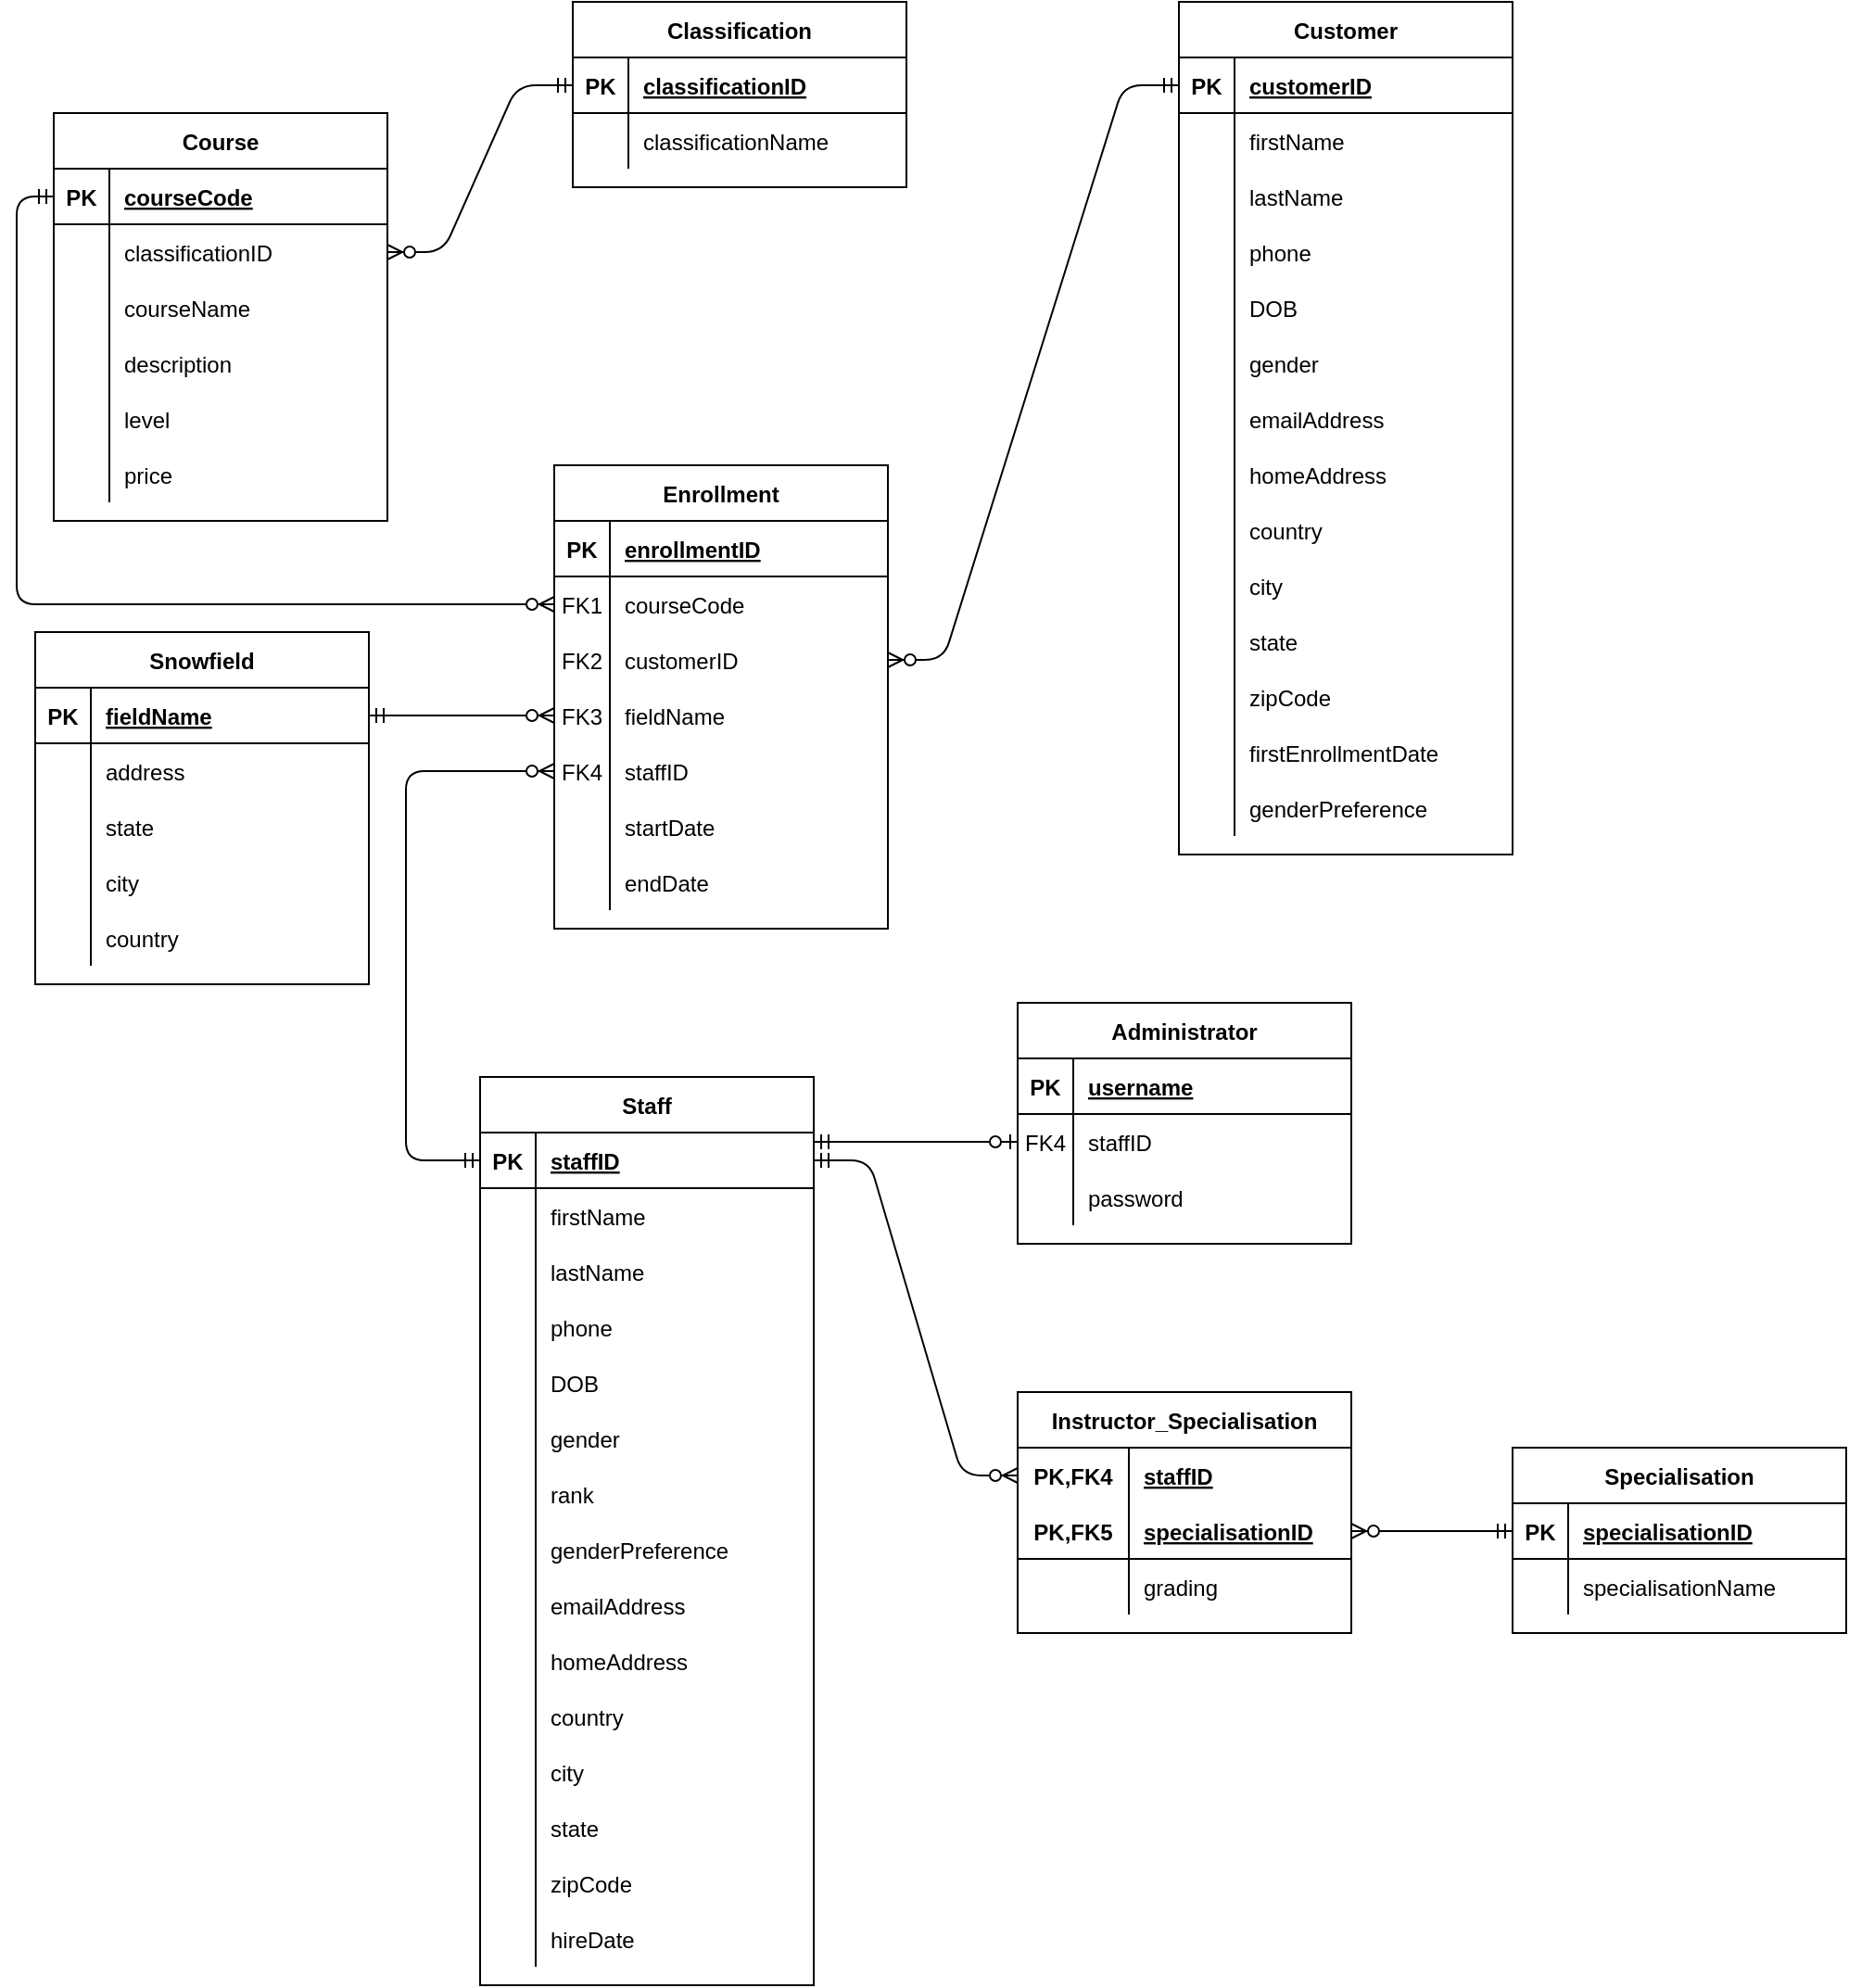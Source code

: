 <mxfile version="13.8.0" type="github">
  <diagram name="Page-1" id="e56a1550-8fbb-45ad-956c-1786394a9013">
    <mxGraphModel dx="1307" dy="495" grid="1" gridSize="10" guides="1" tooltips="1" connect="1" arrows="1" fold="1" page="1" pageScale="1" pageWidth="1654" pageHeight="1169" background="#ffffff" math="0" shadow="0">
      <root>
        <mxCell id="0" />
        <mxCell id="1" parent="0" />
        <mxCell id="ki4iIs-BJcIgKBQHwX4F-1" value="Customer" style="shape=table;startSize=30;container=1;collapsible=1;childLayout=tableLayout;fixedRows=1;rowLines=0;fontStyle=1;align=center;resizeLast=1;" vertex="1" parent="1">
          <mxGeometry x="647" y="30" width="180" height="460" as="geometry" />
        </mxCell>
        <mxCell id="ki4iIs-BJcIgKBQHwX4F-2" value="" style="shape=partialRectangle;collapsible=0;dropTarget=0;pointerEvents=0;fillColor=none;top=0;left=0;bottom=1;right=0;points=[[0,0.5],[1,0.5]];portConstraint=eastwest;" vertex="1" parent="ki4iIs-BJcIgKBQHwX4F-1">
          <mxGeometry y="30" width="180" height="30" as="geometry" />
        </mxCell>
        <mxCell id="ki4iIs-BJcIgKBQHwX4F-3" value="PK" style="shape=partialRectangle;connectable=0;fillColor=none;top=0;left=0;bottom=0;right=0;fontStyle=1;overflow=hidden;" vertex="1" parent="ki4iIs-BJcIgKBQHwX4F-2">
          <mxGeometry width="30" height="30" as="geometry" />
        </mxCell>
        <mxCell id="ki4iIs-BJcIgKBQHwX4F-4" value="customerID" style="shape=partialRectangle;connectable=0;fillColor=none;top=0;left=0;bottom=0;right=0;align=left;spacingLeft=6;fontStyle=5;overflow=hidden;" vertex="1" parent="ki4iIs-BJcIgKBQHwX4F-2">
          <mxGeometry x="30" width="150" height="30" as="geometry" />
        </mxCell>
        <mxCell id="ki4iIs-BJcIgKBQHwX4F-5" value="" style="shape=partialRectangle;collapsible=0;dropTarget=0;pointerEvents=0;fillColor=none;top=0;left=0;bottom=0;right=0;points=[[0,0.5],[1,0.5]];portConstraint=eastwest;" vertex="1" parent="ki4iIs-BJcIgKBQHwX4F-1">
          <mxGeometry y="60" width="180" height="30" as="geometry" />
        </mxCell>
        <mxCell id="ki4iIs-BJcIgKBQHwX4F-6" value="" style="shape=partialRectangle;connectable=0;fillColor=none;top=0;left=0;bottom=0;right=0;editable=1;overflow=hidden;" vertex="1" parent="ki4iIs-BJcIgKBQHwX4F-5">
          <mxGeometry width="30" height="30" as="geometry" />
        </mxCell>
        <mxCell id="ki4iIs-BJcIgKBQHwX4F-7" value="firstName" style="shape=partialRectangle;connectable=0;fillColor=none;top=0;left=0;bottom=0;right=0;align=left;spacingLeft=6;overflow=hidden;" vertex="1" parent="ki4iIs-BJcIgKBQHwX4F-5">
          <mxGeometry x="30" width="150" height="30" as="geometry" />
        </mxCell>
        <mxCell id="ki4iIs-BJcIgKBQHwX4F-8" value="" style="shape=partialRectangle;collapsible=0;dropTarget=0;pointerEvents=0;fillColor=none;top=0;left=0;bottom=0;right=0;points=[[0,0.5],[1,0.5]];portConstraint=eastwest;" vertex="1" parent="ki4iIs-BJcIgKBQHwX4F-1">
          <mxGeometry y="90" width="180" height="30" as="geometry" />
        </mxCell>
        <mxCell id="ki4iIs-BJcIgKBQHwX4F-9" value="" style="shape=partialRectangle;connectable=0;fillColor=none;top=0;left=0;bottom=0;right=0;editable=1;overflow=hidden;" vertex="1" parent="ki4iIs-BJcIgKBQHwX4F-8">
          <mxGeometry width="30" height="30" as="geometry" />
        </mxCell>
        <mxCell id="ki4iIs-BJcIgKBQHwX4F-10" value="lastName" style="shape=partialRectangle;connectable=0;fillColor=none;top=0;left=0;bottom=0;right=0;align=left;spacingLeft=6;overflow=hidden;" vertex="1" parent="ki4iIs-BJcIgKBQHwX4F-8">
          <mxGeometry x="30" width="150" height="30" as="geometry" />
        </mxCell>
        <mxCell id="ki4iIs-BJcIgKBQHwX4F-11" value="" style="shape=partialRectangle;collapsible=0;dropTarget=0;pointerEvents=0;fillColor=none;top=0;left=0;bottom=0;right=0;points=[[0,0.5],[1,0.5]];portConstraint=eastwest;" vertex="1" parent="ki4iIs-BJcIgKBQHwX4F-1">
          <mxGeometry y="120" width="180" height="30" as="geometry" />
        </mxCell>
        <mxCell id="ki4iIs-BJcIgKBQHwX4F-12" value="" style="shape=partialRectangle;connectable=0;fillColor=none;top=0;left=0;bottom=0;right=0;editable=1;overflow=hidden;" vertex="1" parent="ki4iIs-BJcIgKBQHwX4F-11">
          <mxGeometry width="30" height="30" as="geometry" />
        </mxCell>
        <mxCell id="ki4iIs-BJcIgKBQHwX4F-13" value="phone" style="shape=partialRectangle;connectable=0;fillColor=none;top=0;left=0;bottom=0;right=0;align=left;spacingLeft=6;overflow=hidden;" vertex="1" parent="ki4iIs-BJcIgKBQHwX4F-11">
          <mxGeometry x="30" width="150" height="30" as="geometry" />
        </mxCell>
        <mxCell id="ki4iIs-BJcIgKBQHwX4F-32" style="shape=partialRectangle;collapsible=0;dropTarget=0;pointerEvents=0;fillColor=none;top=0;left=0;bottom=0;right=0;points=[[0,0.5],[1,0.5]];portConstraint=eastwest;" vertex="1" parent="ki4iIs-BJcIgKBQHwX4F-1">
          <mxGeometry y="150" width="180" height="30" as="geometry" />
        </mxCell>
        <mxCell id="ki4iIs-BJcIgKBQHwX4F-33" style="shape=partialRectangle;connectable=0;fillColor=none;top=0;left=0;bottom=0;right=0;editable=1;overflow=hidden;" vertex="1" parent="ki4iIs-BJcIgKBQHwX4F-32">
          <mxGeometry width="30" height="30" as="geometry" />
        </mxCell>
        <mxCell id="ki4iIs-BJcIgKBQHwX4F-34" value="DOB" style="shape=partialRectangle;connectable=0;fillColor=none;top=0;left=0;bottom=0;right=0;align=left;spacingLeft=6;overflow=hidden;" vertex="1" parent="ki4iIs-BJcIgKBQHwX4F-32">
          <mxGeometry x="30" width="150" height="30" as="geometry" />
        </mxCell>
        <mxCell id="ki4iIs-BJcIgKBQHwX4F-29" style="shape=partialRectangle;collapsible=0;dropTarget=0;pointerEvents=0;fillColor=none;top=0;left=0;bottom=0;right=0;points=[[0,0.5],[1,0.5]];portConstraint=eastwest;" vertex="1" parent="ki4iIs-BJcIgKBQHwX4F-1">
          <mxGeometry y="180" width="180" height="30" as="geometry" />
        </mxCell>
        <mxCell id="ki4iIs-BJcIgKBQHwX4F-30" style="shape=partialRectangle;connectable=0;fillColor=none;top=0;left=0;bottom=0;right=0;editable=1;overflow=hidden;" vertex="1" parent="ki4iIs-BJcIgKBQHwX4F-29">
          <mxGeometry width="30" height="30" as="geometry" />
        </mxCell>
        <mxCell id="ki4iIs-BJcIgKBQHwX4F-31" value="gender" style="shape=partialRectangle;connectable=0;fillColor=none;top=0;left=0;bottom=0;right=0;align=left;spacingLeft=6;overflow=hidden;" vertex="1" parent="ki4iIs-BJcIgKBQHwX4F-29">
          <mxGeometry x="30" width="150" height="30" as="geometry" />
        </mxCell>
        <mxCell id="ki4iIs-BJcIgKBQHwX4F-26" style="shape=partialRectangle;collapsible=0;dropTarget=0;pointerEvents=0;fillColor=none;top=0;left=0;bottom=0;right=0;points=[[0,0.5],[1,0.5]];portConstraint=eastwest;" vertex="1" parent="ki4iIs-BJcIgKBQHwX4F-1">
          <mxGeometry y="210" width="180" height="30" as="geometry" />
        </mxCell>
        <mxCell id="ki4iIs-BJcIgKBQHwX4F-27" style="shape=partialRectangle;connectable=0;fillColor=none;top=0;left=0;bottom=0;right=0;editable=1;overflow=hidden;" vertex="1" parent="ki4iIs-BJcIgKBQHwX4F-26">
          <mxGeometry width="30" height="30" as="geometry" />
        </mxCell>
        <mxCell id="ki4iIs-BJcIgKBQHwX4F-28" value="emailAddress" style="shape=partialRectangle;connectable=0;fillColor=none;top=0;left=0;bottom=0;right=0;align=left;spacingLeft=6;overflow=hidden;" vertex="1" parent="ki4iIs-BJcIgKBQHwX4F-26">
          <mxGeometry x="30" width="150" height="30" as="geometry" />
        </mxCell>
        <mxCell id="ki4iIs-BJcIgKBQHwX4F-23" style="shape=partialRectangle;collapsible=0;dropTarget=0;pointerEvents=0;fillColor=none;top=0;left=0;bottom=0;right=0;points=[[0,0.5],[1,0.5]];portConstraint=eastwest;" vertex="1" parent="ki4iIs-BJcIgKBQHwX4F-1">
          <mxGeometry y="240" width="180" height="30" as="geometry" />
        </mxCell>
        <mxCell id="ki4iIs-BJcIgKBQHwX4F-24" style="shape=partialRectangle;connectable=0;fillColor=none;top=0;left=0;bottom=0;right=0;editable=1;overflow=hidden;" vertex="1" parent="ki4iIs-BJcIgKBQHwX4F-23">
          <mxGeometry width="30" height="30" as="geometry" />
        </mxCell>
        <mxCell id="ki4iIs-BJcIgKBQHwX4F-25" value="homeAddress" style="shape=partialRectangle;connectable=0;fillColor=none;top=0;left=0;bottom=0;right=0;align=left;spacingLeft=6;overflow=hidden;" vertex="1" parent="ki4iIs-BJcIgKBQHwX4F-23">
          <mxGeometry x="30" width="150" height="30" as="geometry" />
        </mxCell>
        <mxCell id="ki4iIs-BJcIgKBQHwX4F-20" style="shape=partialRectangle;collapsible=0;dropTarget=0;pointerEvents=0;fillColor=none;top=0;left=0;bottom=0;right=0;points=[[0,0.5],[1,0.5]];portConstraint=eastwest;" vertex="1" parent="ki4iIs-BJcIgKBQHwX4F-1">
          <mxGeometry y="270" width="180" height="30" as="geometry" />
        </mxCell>
        <mxCell id="ki4iIs-BJcIgKBQHwX4F-21" style="shape=partialRectangle;connectable=0;fillColor=none;top=0;left=0;bottom=0;right=0;editable=1;overflow=hidden;" vertex="1" parent="ki4iIs-BJcIgKBQHwX4F-20">
          <mxGeometry width="30" height="30" as="geometry" />
        </mxCell>
        <mxCell id="ki4iIs-BJcIgKBQHwX4F-22" value="country" style="shape=partialRectangle;connectable=0;fillColor=none;top=0;left=0;bottom=0;right=0;align=left;spacingLeft=6;overflow=hidden;" vertex="1" parent="ki4iIs-BJcIgKBQHwX4F-20">
          <mxGeometry x="30" width="150" height="30" as="geometry" />
        </mxCell>
        <mxCell id="ki4iIs-BJcIgKBQHwX4F-17" style="shape=partialRectangle;collapsible=0;dropTarget=0;pointerEvents=0;fillColor=none;top=0;left=0;bottom=0;right=0;points=[[0,0.5],[1,0.5]];portConstraint=eastwest;" vertex="1" parent="ki4iIs-BJcIgKBQHwX4F-1">
          <mxGeometry y="300" width="180" height="30" as="geometry" />
        </mxCell>
        <mxCell id="ki4iIs-BJcIgKBQHwX4F-18" style="shape=partialRectangle;connectable=0;fillColor=none;top=0;left=0;bottom=0;right=0;editable=1;overflow=hidden;" vertex="1" parent="ki4iIs-BJcIgKBQHwX4F-17">
          <mxGeometry width="30" height="30" as="geometry" />
        </mxCell>
        <mxCell id="ki4iIs-BJcIgKBQHwX4F-19" value="city" style="shape=partialRectangle;connectable=0;fillColor=none;top=0;left=0;bottom=0;right=0;align=left;spacingLeft=6;overflow=hidden;" vertex="1" parent="ki4iIs-BJcIgKBQHwX4F-17">
          <mxGeometry x="30" width="150" height="30" as="geometry" />
        </mxCell>
        <mxCell id="ki4iIs-BJcIgKBQHwX4F-14" style="shape=partialRectangle;collapsible=0;dropTarget=0;pointerEvents=0;fillColor=none;top=0;left=0;bottom=0;right=0;points=[[0,0.5],[1,0.5]];portConstraint=eastwest;" vertex="1" parent="ki4iIs-BJcIgKBQHwX4F-1">
          <mxGeometry y="330" width="180" height="30" as="geometry" />
        </mxCell>
        <mxCell id="ki4iIs-BJcIgKBQHwX4F-15" style="shape=partialRectangle;connectable=0;fillColor=none;top=0;left=0;bottom=0;right=0;editable=1;overflow=hidden;" vertex="1" parent="ki4iIs-BJcIgKBQHwX4F-14">
          <mxGeometry width="30" height="30" as="geometry" />
        </mxCell>
        <mxCell id="ki4iIs-BJcIgKBQHwX4F-16" value="state" style="shape=partialRectangle;connectable=0;fillColor=none;top=0;left=0;bottom=0;right=0;align=left;spacingLeft=6;overflow=hidden;" vertex="1" parent="ki4iIs-BJcIgKBQHwX4F-14">
          <mxGeometry x="30" width="150" height="30" as="geometry" />
        </mxCell>
        <mxCell id="ki4iIs-BJcIgKBQHwX4F-44" style="shape=partialRectangle;collapsible=0;dropTarget=0;pointerEvents=0;fillColor=none;top=0;left=0;bottom=0;right=0;points=[[0,0.5],[1,0.5]];portConstraint=eastwest;" vertex="1" parent="ki4iIs-BJcIgKBQHwX4F-1">
          <mxGeometry y="360" width="180" height="30" as="geometry" />
        </mxCell>
        <mxCell id="ki4iIs-BJcIgKBQHwX4F-45" style="shape=partialRectangle;connectable=0;fillColor=none;top=0;left=0;bottom=0;right=0;editable=1;overflow=hidden;" vertex="1" parent="ki4iIs-BJcIgKBQHwX4F-44">
          <mxGeometry width="30" height="30" as="geometry" />
        </mxCell>
        <mxCell id="ki4iIs-BJcIgKBQHwX4F-46" value="zipCode" style="shape=partialRectangle;connectable=0;fillColor=none;top=0;left=0;bottom=0;right=0;align=left;spacingLeft=6;overflow=hidden;" vertex="1" parent="ki4iIs-BJcIgKBQHwX4F-44">
          <mxGeometry x="30" width="150" height="30" as="geometry" />
        </mxCell>
        <mxCell id="ki4iIs-BJcIgKBQHwX4F-41" style="shape=partialRectangle;collapsible=0;dropTarget=0;pointerEvents=0;fillColor=none;top=0;left=0;bottom=0;right=0;points=[[0,0.5],[1,0.5]];portConstraint=eastwest;" vertex="1" parent="ki4iIs-BJcIgKBQHwX4F-1">
          <mxGeometry y="390" width="180" height="30" as="geometry" />
        </mxCell>
        <mxCell id="ki4iIs-BJcIgKBQHwX4F-42" style="shape=partialRectangle;connectable=0;fillColor=none;top=0;left=0;bottom=0;right=0;editable=1;overflow=hidden;" vertex="1" parent="ki4iIs-BJcIgKBQHwX4F-41">
          <mxGeometry width="30" height="30" as="geometry" />
        </mxCell>
        <mxCell id="ki4iIs-BJcIgKBQHwX4F-43" value="firstEnrollmentDate" style="shape=partialRectangle;connectable=0;fillColor=none;top=0;left=0;bottom=0;right=0;align=left;spacingLeft=6;overflow=hidden;" vertex="1" parent="ki4iIs-BJcIgKBQHwX4F-41">
          <mxGeometry x="30" width="150" height="30" as="geometry" />
        </mxCell>
        <mxCell id="ki4iIs-BJcIgKBQHwX4F-38" style="shape=partialRectangle;collapsible=0;dropTarget=0;pointerEvents=0;fillColor=none;top=0;left=0;bottom=0;right=0;points=[[0,0.5],[1,0.5]];portConstraint=eastwest;" vertex="1" parent="ki4iIs-BJcIgKBQHwX4F-1">
          <mxGeometry y="420" width="180" height="30" as="geometry" />
        </mxCell>
        <mxCell id="ki4iIs-BJcIgKBQHwX4F-39" style="shape=partialRectangle;connectable=0;fillColor=none;top=0;left=0;bottom=0;right=0;editable=1;overflow=hidden;" vertex="1" parent="ki4iIs-BJcIgKBQHwX4F-38">
          <mxGeometry width="30" height="30" as="geometry" />
        </mxCell>
        <mxCell id="ki4iIs-BJcIgKBQHwX4F-40" value="genderPreference" style="shape=partialRectangle;connectable=0;fillColor=none;top=0;left=0;bottom=0;right=0;align=left;spacingLeft=6;overflow=hidden;" vertex="1" parent="ki4iIs-BJcIgKBQHwX4F-38">
          <mxGeometry x="30" width="150" height="30" as="geometry" />
        </mxCell>
        <mxCell id="ki4iIs-BJcIgKBQHwX4F-129" value="Course" style="shape=table;startSize=30;container=1;collapsible=1;childLayout=tableLayout;fixedRows=1;rowLines=0;fontStyle=1;align=center;resizeLast=1;" vertex="1" parent="1">
          <mxGeometry x="40" y="90" width="180" height="220" as="geometry" />
        </mxCell>
        <mxCell id="ki4iIs-BJcIgKBQHwX4F-130" value="" style="shape=partialRectangle;collapsible=0;dropTarget=0;pointerEvents=0;fillColor=none;top=0;left=0;bottom=1;right=0;points=[[0,0.5],[1,0.5]];portConstraint=eastwest;" vertex="1" parent="ki4iIs-BJcIgKBQHwX4F-129">
          <mxGeometry y="30" width="180" height="30" as="geometry" />
        </mxCell>
        <mxCell id="ki4iIs-BJcIgKBQHwX4F-131" value="PK" style="shape=partialRectangle;connectable=0;fillColor=none;top=0;left=0;bottom=0;right=0;fontStyle=1;overflow=hidden;" vertex="1" parent="ki4iIs-BJcIgKBQHwX4F-130">
          <mxGeometry width="30" height="30" as="geometry" />
        </mxCell>
        <mxCell id="ki4iIs-BJcIgKBQHwX4F-132" value="courseCode" style="shape=partialRectangle;connectable=0;fillColor=none;top=0;left=0;bottom=0;right=0;align=left;spacingLeft=6;fontStyle=5;overflow=hidden;" vertex="1" parent="ki4iIs-BJcIgKBQHwX4F-130">
          <mxGeometry x="30" width="150" height="30" as="geometry" />
        </mxCell>
        <mxCell id="ki4iIs-BJcIgKBQHwX4F-133" value="" style="shape=partialRectangle;collapsible=0;dropTarget=0;pointerEvents=0;fillColor=none;top=0;left=0;bottom=0;right=0;points=[[0,0.5],[1,0.5]];portConstraint=eastwest;" vertex="1" parent="ki4iIs-BJcIgKBQHwX4F-129">
          <mxGeometry y="60" width="180" height="30" as="geometry" />
        </mxCell>
        <mxCell id="ki4iIs-BJcIgKBQHwX4F-134" value="" style="shape=partialRectangle;connectable=0;fillColor=none;top=0;left=0;bottom=0;right=0;editable=1;overflow=hidden;" vertex="1" parent="ki4iIs-BJcIgKBQHwX4F-133">
          <mxGeometry width="30" height="30" as="geometry" />
        </mxCell>
        <mxCell id="ki4iIs-BJcIgKBQHwX4F-135" value="classificationID" style="shape=partialRectangle;connectable=0;fillColor=none;top=0;left=0;bottom=0;right=0;align=left;spacingLeft=6;overflow=hidden;" vertex="1" parent="ki4iIs-BJcIgKBQHwX4F-133">
          <mxGeometry x="30" width="150" height="30" as="geometry" />
        </mxCell>
        <mxCell id="ki4iIs-BJcIgKBQHwX4F-136" value="" style="shape=partialRectangle;collapsible=0;dropTarget=0;pointerEvents=0;fillColor=none;top=0;left=0;bottom=0;right=0;points=[[0,0.5],[1,0.5]];portConstraint=eastwest;" vertex="1" parent="ki4iIs-BJcIgKBQHwX4F-129">
          <mxGeometry y="90" width="180" height="30" as="geometry" />
        </mxCell>
        <mxCell id="ki4iIs-BJcIgKBQHwX4F-137" value="" style="shape=partialRectangle;connectable=0;fillColor=none;top=0;left=0;bottom=0;right=0;editable=1;overflow=hidden;" vertex="1" parent="ki4iIs-BJcIgKBQHwX4F-136">
          <mxGeometry width="30" height="30" as="geometry" />
        </mxCell>
        <mxCell id="ki4iIs-BJcIgKBQHwX4F-138" value="courseName" style="shape=partialRectangle;connectable=0;fillColor=none;top=0;left=0;bottom=0;right=0;align=left;spacingLeft=6;overflow=hidden;" vertex="1" parent="ki4iIs-BJcIgKBQHwX4F-136">
          <mxGeometry x="30" width="150" height="30" as="geometry" />
        </mxCell>
        <mxCell id="ki4iIs-BJcIgKBQHwX4F-139" value="" style="shape=partialRectangle;collapsible=0;dropTarget=0;pointerEvents=0;fillColor=none;top=0;left=0;bottom=0;right=0;points=[[0,0.5],[1,0.5]];portConstraint=eastwest;" vertex="1" parent="ki4iIs-BJcIgKBQHwX4F-129">
          <mxGeometry y="120" width="180" height="30" as="geometry" />
        </mxCell>
        <mxCell id="ki4iIs-BJcIgKBQHwX4F-140" value="" style="shape=partialRectangle;connectable=0;fillColor=none;top=0;left=0;bottom=0;right=0;editable=1;overflow=hidden;" vertex="1" parent="ki4iIs-BJcIgKBQHwX4F-139">
          <mxGeometry width="30" height="30" as="geometry" />
        </mxCell>
        <mxCell id="ki4iIs-BJcIgKBQHwX4F-141" value="description" style="shape=partialRectangle;connectable=0;fillColor=none;top=0;left=0;bottom=0;right=0;align=left;spacingLeft=6;overflow=hidden;" vertex="1" parent="ki4iIs-BJcIgKBQHwX4F-139">
          <mxGeometry x="30" width="150" height="30" as="geometry" />
        </mxCell>
        <mxCell id="ki4iIs-BJcIgKBQHwX4F-142" style="shape=partialRectangle;collapsible=0;dropTarget=0;pointerEvents=0;fillColor=none;top=0;left=0;bottom=0;right=0;points=[[0,0.5],[1,0.5]];portConstraint=eastwest;" vertex="1" parent="ki4iIs-BJcIgKBQHwX4F-129">
          <mxGeometry y="150" width="180" height="30" as="geometry" />
        </mxCell>
        <mxCell id="ki4iIs-BJcIgKBQHwX4F-143" style="shape=partialRectangle;connectable=0;fillColor=none;top=0;left=0;bottom=0;right=0;editable=1;overflow=hidden;" vertex="1" parent="ki4iIs-BJcIgKBQHwX4F-142">
          <mxGeometry width="30" height="30" as="geometry" />
        </mxCell>
        <mxCell id="ki4iIs-BJcIgKBQHwX4F-144" value="level" style="shape=partialRectangle;connectable=0;fillColor=none;top=0;left=0;bottom=0;right=0;align=left;spacingLeft=6;overflow=hidden;" vertex="1" parent="ki4iIs-BJcIgKBQHwX4F-142">
          <mxGeometry x="30" width="150" height="30" as="geometry" />
        </mxCell>
        <mxCell id="ki4iIs-BJcIgKBQHwX4F-145" style="shape=partialRectangle;collapsible=0;dropTarget=0;pointerEvents=0;fillColor=none;top=0;left=0;bottom=0;right=0;points=[[0,0.5],[1,0.5]];portConstraint=eastwest;" vertex="1" parent="ki4iIs-BJcIgKBQHwX4F-129">
          <mxGeometry y="180" width="180" height="30" as="geometry" />
        </mxCell>
        <mxCell id="ki4iIs-BJcIgKBQHwX4F-146" style="shape=partialRectangle;connectable=0;fillColor=none;top=0;left=0;bottom=0;right=0;editable=1;overflow=hidden;" vertex="1" parent="ki4iIs-BJcIgKBQHwX4F-145">
          <mxGeometry width="30" height="30" as="geometry" />
        </mxCell>
        <mxCell id="ki4iIs-BJcIgKBQHwX4F-147" value="price" style="shape=partialRectangle;connectable=0;fillColor=none;top=0;left=0;bottom=0;right=0;align=left;spacingLeft=6;overflow=hidden;" vertex="1" parent="ki4iIs-BJcIgKBQHwX4F-145">
          <mxGeometry x="30" width="150" height="30" as="geometry" />
        </mxCell>
        <mxCell id="ki4iIs-BJcIgKBQHwX4F-151" value="Classification" style="shape=table;startSize=30;container=1;collapsible=1;childLayout=tableLayout;fixedRows=1;rowLines=0;fontStyle=1;align=center;resizeLast=1;" vertex="1" parent="1">
          <mxGeometry x="320" y="30" width="180" height="100" as="geometry" />
        </mxCell>
        <mxCell id="ki4iIs-BJcIgKBQHwX4F-152" value="" style="shape=partialRectangle;collapsible=0;dropTarget=0;pointerEvents=0;fillColor=none;top=0;left=0;bottom=1;right=0;points=[[0,0.5],[1,0.5]];portConstraint=eastwest;" vertex="1" parent="ki4iIs-BJcIgKBQHwX4F-151">
          <mxGeometry y="30" width="180" height="30" as="geometry" />
        </mxCell>
        <mxCell id="ki4iIs-BJcIgKBQHwX4F-153" value="PK" style="shape=partialRectangle;connectable=0;fillColor=none;top=0;left=0;bottom=0;right=0;fontStyle=1;overflow=hidden;" vertex="1" parent="ki4iIs-BJcIgKBQHwX4F-152">
          <mxGeometry width="30" height="30" as="geometry" />
        </mxCell>
        <mxCell id="ki4iIs-BJcIgKBQHwX4F-154" value="classificationID" style="shape=partialRectangle;connectable=0;fillColor=none;top=0;left=0;bottom=0;right=0;align=left;spacingLeft=6;fontStyle=5;overflow=hidden;" vertex="1" parent="ki4iIs-BJcIgKBQHwX4F-152">
          <mxGeometry x="30" width="150" height="30" as="geometry" />
        </mxCell>
        <mxCell id="ki4iIs-BJcIgKBQHwX4F-155" value="" style="shape=partialRectangle;collapsible=0;dropTarget=0;pointerEvents=0;fillColor=none;top=0;left=0;bottom=0;right=0;points=[[0,0.5],[1,0.5]];portConstraint=eastwest;" vertex="1" parent="ki4iIs-BJcIgKBQHwX4F-151">
          <mxGeometry y="60" width="180" height="30" as="geometry" />
        </mxCell>
        <mxCell id="ki4iIs-BJcIgKBQHwX4F-156" value="" style="shape=partialRectangle;connectable=0;fillColor=none;top=0;left=0;bottom=0;right=0;editable=1;overflow=hidden;" vertex="1" parent="ki4iIs-BJcIgKBQHwX4F-155">
          <mxGeometry width="30" height="30" as="geometry" />
        </mxCell>
        <mxCell id="ki4iIs-BJcIgKBQHwX4F-157" value="classificationName" style="shape=partialRectangle;connectable=0;fillColor=none;top=0;left=0;bottom=0;right=0;align=left;spacingLeft=6;overflow=hidden;" vertex="1" parent="ki4iIs-BJcIgKBQHwX4F-155">
          <mxGeometry x="30" width="150" height="30" as="geometry" />
        </mxCell>
        <mxCell id="ki4iIs-BJcIgKBQHwX4F-180" value="" style="edgeStyle=entityRelationEdgeStyle;fontSize=12;html=1;endArrow=ERzeroToMany;startArrow=ERmandOne;exitX=0;exitY=0.5;exitDx=0;exitDy=0;entryX=1;entryY=0.5;entryDx=0;entryDy=0;" edge="1" parent="1" source="ki4iIs-BJcIgKBQHwX4F-152" target="ki4iIs-BJcIgKBQHwX4F-133">
          <mxGeometry width="100" height="100" relative="1" as="geometry">
            <mxPoint x="310" y="270" as="sourcePoint" />
            <mxPoint x="410" y="170" as="targetPoint" />
          </mxGeometry>
        </mxCell>
        <mxCell id="ki4iIs-BJcIgKBQHwX4F-181" value="" style="edgeStyle=orthogonalEdgeStyle;fontSize=12;html=1;endArrow=ERzeroToMany;startArrow=ERmandOne;exitX=0;exitY=0.5;exitDx=0;exitDy=0;entryX=0;entryY=0.5;entryDx=0;entryDy=0;" edge="1" parent="1" source="ki4iIs-BJcIgKBQHwX4F-130" target="ki4iIs-BJcIgKBQHwX4F-162">
          <mxGeometry width="100" height="100" relative="1" as="geometry">
            <mxPoint x="310" y="340" as="sourcePoint" />
            <mxPoint x="410" y="240" as="targetPoint" />
            <Array as="points">
              <mxPoint x="20" y="135" />
              <mxPoint x="20" y="355" />
            </Array>
          </mxGeometry>
        </mxCell>
        <mxCell id="ki4iIs-BJcIgKBQHwX4F-182" value="" style="edgeStyle=entityRelationEdgeStyle;fontSize=12;html=1;endArrow=ERzeroToMany;startArrow=ERmandOne;exitX=0;exitY=0.5;exitDx=0;exitDy=0;entryX=1;entryY=0.5;entryDx=0;entryDy=0;" edge="1" parent="1" source="ki4iIs-BJcIgKBQHwX4F-2" target="ki4iIs-BJcIgKBQHwX4F-165">
          <mxGeometry width="100" height="100" relative="1" as="geometry">
            <mxPoint x="310" y="310" as="sourcePoint" />
            <mxPoint x="410" y="210" as="targetPoint" />
          </mxGeometry>
        </mxCell>
        <mxCell id="ki4iIs-BJcIgKBQHwX4F-200" value="" style="edgeStyle=entityRelationEdgeStyle;fontSize=12;html=1;endArrow=ERzeroToMany;startArrow=ERmandOne;exitX=1;exitY=0.5;exitDx=0;exitDy=0;entryX=0;entryY=0.5;entryDx=0;entryDy=0;" edge="1" parent="1" source="ki4iIs-BJcIgKBQHwX4F-185" target="ki4iIs-BJcIgKBQHwX4F-168">
          <mxGeometry width="100" height="100" relative="1" as="geometry">
            <mxPoint x="310" y="590" as="sourcePoint" />
            <mxPoint x="410" y="490" as="targetPoint" />
          </mxGeometry>
        </mxCell>
        <mxCell id="ki4iIs-BJcIgKBQHwX4F-158" value="Enrollment" style="shape=table;startSize=30;container=1;collapsible=1;childLayout=tableLayout;fixedRows=1;rowLines=0;fontStyle=1;align=center;resizeLast=1;" vertex="1" parent="1">
          <mxGeometry x="310" y="280" width="180" height="250" as="geometry" />
        </mxCell>
        <mxCell id="ki4iIs-BJcIgKBQHwX4F-159" value="" style="shape=partialRectangle;collapsible=0;dropTarget=0;pointerEvents=0;fillColor=none;top=0;left=0;bottom=1;right=0;points=[[0,0.5],[1,0.5]];portConstraint=eastwest;" vertex="1" parent="ki4iIs-BJcIgKBQHwX4F-158">
          <mxGeometry y="30" width="180" height="30" as="geometry" />
        </mxCell>
        <mxCell id="ki4iIs-BJcIgKBQHwX4F-160" value="PK" style="shape=partialRectangle;connectable=0;fillColor=none;top=0;left=0;bottom=0;right=0;fontStyle=1;overflow=hidden;" vertex="1" parent="ki4iIs-BJcIgKBQHwX4F-159">
          <mxGeometry width="30" height="30" as="geometry" />
        </mxCell>
        <mxCell id="ki4iIs-BJcIgKBQHwX4F-161" value="enrollmentID" style="shape=partialRectangle;connectable=0;fillColor=none;top=0;left=0;bottom=0;right=0;align=left;spacingLeft=6;fontStyle=5;overflow=hidden;" vertex="1" parent="ki4iIs-BJcIgKBQHwX4F-159">
          <mxGeometry x="30" width="150" height="30" as="geometry" />
        </mxCell>
        <mxCell id="ki4iIs-BJcIgKBQHwX4F-162" value="" style="shape=partialRectangle;collapsible=0;dropTarget=0;pointerEvents=0;fillColor=none;top=0;left=0;bottom=0;right=0;points=[[0,0.5],[1,0.5]];portConstraint=eastwest;" vertex="1" parent="ki4iIs-BJcIgKBQHwX4F-158">
          <mxGeometry y="60" width="180" height="30" as="geometry" />
        </mxCell>
        <mxCell id="ki4iIs-BJcIgKBQHwX4F-163" value="FK1" style="shape=partialRectangle;connectable=0;fillColor=none;top=0;left=0;bottom=0;right=0;editable=1;overflow=hidden;" vertex="1" parent="ki4iIs-BJcIgKBQHwX4F-162">
          <mxGeometry width="30" height="30" as="geometry" />
        </mxCell>
        <mxCell id="ki4iIs-BJcIgKBQHwX4F-164" value="courseCode" style="shape=partialRectangle;connectable=0;fillColor=none;top=0;left=0;bottom=0;right=0;align=left;spacingLeft=6;overflow=hidden;" vertex="1" parent="ki4iIs-BJcIgKBQHwX4F-162">
          <mxGeometry x="30" width="150" height="30" as="geometry" />
        </mxCell>
        <mxCell id="ki4iIs-BJcIgKBQHwX4F-165" value="" style="shape=partialRectangle;collapsible=0;dropTarget=0;pointerEvents=0;fillColor=none;top=0;left=0;bottom=0;right=0;points=[[0,0.5],[1,0.5]];portConstraint=eastwest;" vertex="1" parent="ki4iIs-BJcIgKBQHwX4F-158">
          <mxGeometry y="90" width="180" height="30" as="geometry" />
        </mxCell>
        <mxCell id="ki4iIs-BJcIgKBQHwX4F-166" value="FK2" style="shape=partialRectangle;connectable=0;fillColor=none;top=0;left=0;bottom=0;right=0;editable=1;overflow=hidden;" vertex="1" parent="ki4iIs-BJcIgKBQHwX4F-165">
          <mxGeometry width="30" height="30" as="geometry" />
        </mxCell>
        <mxCell id="ki4iIs-BJcIgKBQHwX4F-167" value="customerID" style="shape=partialRectangle;connectable=0;fillColor=none;top=0;left=0;bottom=0;right=0;align=left;spacingLeft=6;overflow=hidden;" vertex="1" parent="ki4iIs-BJcIgKBQHwX4F-165">
          <mxGeometry x="30" width="150" height="30" as="geometry" />
        </mxCell>
        <mxCell id="ki4iIs-BJcIgKBQHwX4F-168" value="" style="shape=partialRectangle;collapsible=0;dropTarget=0;pointerEvents=0;fillColor=none;top=0;left=0;bottom=0;right=0;points=[[0,0.5],[1,0.5]];portConstraint=eastwest;" vertex="1" parent="ki4iIs-BJcIgKBQHwX4F-158">
          <mxGeometry y="120" width="180" height="30" as="geometry" />
        </mxCell>
        <mxCell id="ki4iIs-BJcIgKBQHwX4F-169" value="FK3" style="shape=partialRectangle;connectable=0;fillColor=none;top=0;left=0;bottom=0;right=0;editable=1;overflow=hidden;" vertex="1" parent="ki4iIs-BJcIgKBQHwX4F-168">
          <mxGeometry width="30" height="30" as="geometry" />
        </mxCell>
        <mxCell id="ki4iIs-BJcIgKBQHwX4F-170" value="fieldName" style="shape=partialRectangle;connectable=0;fillColor=none;top=0;left=0;bottom=0;right=0;align=left;spacingLeft=6;overflow=hidden;" vertex="1" parent="ki4iIs-BJcIgKBQHwX4F-168">
          <mxGeometry x="30" width="150" height="30" as="geometry" />
        </mxCell>
        <mxCell id="ki4iIs-BJcIgKBQHwX4F-177" style="shape=partialRectangle;collapsible=0;dropTarget=0;pointerEvents=0;fillColor=none;top=0;left=0;bottom=0;right=0;points=[[0,0.5],[1,0.5]];portConstraint=eastwest;" vertex="1" parent="ki4iIs-BJcIgKBQHwX4F-158">
          <mxGeometry y="150" width="180" height="30" as="geometry" />
        </mxCell>
        <mxCell id="ki4iIs-BJcIgKBQHwX4F-178" value="FK4" style="shape=partialRectangle;connectable=0;fillColor=none;top=0;left=0;bottom=0;right=0;editable=1;overflow=hidden;" vertex="1" parent="ki4iIs-BJcIgKBQHwX4F-177">
          <mxGeometry width="30" height="30" as="geometry" />
        </mxCell>
        <mxCell id="ki4iIs-BJcIgKBQHwX4F-179" value="staffID" style="shape=partialRectangle;connectable=0;fillColor=none;top=0;left=0;bottom=0;right=0;align=left;spacingLeft=6;overflow=hidden;" vertex="1" parent="ki4iIs-BJcIgKBQHwX4F-177">
          <mxGeometry x="30" width="150" height="30" as="geometry" />
        </mxCell>
        <mxCell id="ki4iIs-BJcIgKBQHwX4F-174" style="shape=partialRectangle;collapsible=0;dropTarget=0;pointerEvents=0;fillColor=none;top=0;left=0;bottom=0;right=0;points=[[0,0.5],[1,0.5]];portConstraint=eastwest;" vertex="1" parent="ki4iIs-BJcIgKBQHwX4F-158">
          <mxGeometry y="180" width="180" height="30" as="geometry" />
        </mxCell>
        <mxCell id="ki4iIs-BJcIgKBQHwX4F-175" style="shape=partialRectangle;connectable=0;fillColor=none;top=0;left=0;bottom=0;right=0;editable=1;overflow=hidden;" vertex="1" parent="ki4iIs-BJcIgKBQHwX4F-174">
          <mxGeometry width="30" height="30" as="geometry" />
        </mxCell>
        <mxCell id="ki4iIs-BJcIgKBQHwX4F-176" value="startDate" style="shape=partialRectangle;connectable=0;fillColor=none;top=0;left=0;bottom=0;right=0;align=left;spacingLeft=6;overflow=hidden;" vertex="1" parent="ki4iIs-BJcIgKBQHwX4F-174">
          <mxGeometry x="30" width="150" height="30" as="geometry" />
        </mxCell>
        <mxCell id="ki4iIs-BJcIgKBQHwX4F-171" style="shape=partialRectangle;collapsible=0;dropTarget=0;pointerEvents=0;fillColor=none;top=0;left=0;bottom=0;right=0;points=[[0,0.5],[1,0.5]];portConstraint=eastwest;" vertex="1" parent="ki4iIs-BJcIgKBQHwX4F-158">
          <mxGeometry y="210" width="180" height="30" as="geometry" />
        </mxCell>
        <mxCell id="ki4iIs-BJcIgKBQHwX4F-172" style="shape=partialRectangle;connectable=0;fillColor=none;top=0;left=0;bottom=0;right=0;editable=1;overflow=hidden;" vertex="1" parent="ki4iIs-BJcIgKBQHwX4F-171">
          <mxGeometry width="30" height="30" as="geometry" />
        </mxCell>
        <mxCell id="ki4iIs-BJcIgKBQHwX4F-173" value="endDate" style="shape=partialRectangle;connectable=0;fillColor=none;top=0;left=0;bottom=0;right=0;align=left;spacingLeft=6;overflow=hidden;" vertex="1" parent="ki4iIs-BJcIgKBQHwX4F-171">
          <mxGeometry x="30" width="150" height="30" as="geometry" />
        </mxCell>
        <mxCell id="ki4iIs-BJcIgKBQHwX4F-184" value="Snowfield" style="shape=table;startSize=30;container=1;collapsible=1;childLayout=tableLayout;fixedRows=1;rowLines=0;fontStyle=1;align=center;resizeLast=1;" vertex="1" parent="1">
          <mxGeometry x="30" y="370" width="180" height="190" as="geometry" />
        </mxCell>
        <mxCell id="ki4iIs-BJcIgKBQHwX4F-185" value="" style="shape=partialRectangle;collapsible=0;dropTarget=0;pointerEvents=0;fillColor=none;top=0;left=0;bottom=1;right=0;points=[[0,0.5],[1,0.5]];portConstraint=eastwest;" vertex="1" parent="ki4iIs-BJcIgKBQHwX4F-184">
          <mxGeometry y="30" width="180" height="30" as="geometry" />
        </mxCell>
        <mxCell id="ki4iIs-BJcIgKBQHwX4F-186" value="PK" style="shape=partialRectangle;connectable=0;fillColor=none;top=0;left=0;bottom=0;right=0;fontStyle=1;overflow=hidden;" vertex="1" parent="ki4iIs-BJcIgKBQHwX4F-185">
          <mxGeometry width="30" height="30" as="geometry" />
        </mxCell>
        <mxCell id="ki4iIs-BJcIgKBQHwX4F-187" value="fieldName" style="shape=partialRectangle;connectable=0;fillColor=none;top=0;left=0;bottom=0;right=0;align=left;spacingLeft=6;fontStyle=5;overflow=hidden;" vertex="1" parent="ki4iIs-BJcIgKBQHwX4F-185">
          <mxGeometry x="30" width="150" height="30" as="geometry" />
        </mxCell>
        <mxCell id="ki4iIs-BJcIgKBQHwX4F-188" value="" style="shape=partialRectangle;collapsible=0;dropTarget=0;pointerEvents=0;fillColor=none;top=0;left=0;bottom=0;right=0;points=[[0,0.5],[1,0.5]];portConstraint=eastwest;" vertex="1" parent="ki4iIs-BJcIgKBQHwX4F-184">
          <mxGeometry y="60" width="180" height="30" as="geometry" />
        </mxCell>
        <mxCell id="ki4iIs-BJcIgKBQHwX4F-189" value="" style="shape=partialRectangle;connectable=0;fillColor=none;top=0;left=0;bottom=0;right=0;editable=1;overflow=hidden;" vertex="1" parent="ki4iIs-BJcIgKBQHwX4F-188">
          <mxGeometry width="30" height="30" as="geometry" />
        </mxCell>
        <mxCell id="ki4iIs-BJcIgKBQHwX4F-190" value="address" style="shape=partialRectangle;connectable=0;fillColor=none;top=0;left=0;bottom=0;right=0;align=left;spacingLeft=6;overflow=hidden;" vertex="1" parent="ki4iIs-BJcIgKBQHwX4F-188">
          <mxGeometry x="30" width="150" height="30" as="geometry" />
        </mxCell>
        <mxCell id="ki4iIs-BJcIgKBQHwX4F-191" value="" style="shape=partialRectangle;collapsible=0;dropTarget=0;pointerEvents=0;fillColor=none;top=0;left=0;bottom=0;right=0;points=[[0,0.5],[1,0.5]];portConstraint=eastwest;" vertex="1" parent="ki4iIs-BJcIgKBQHwX4F-184">
          <mxGeometry y="90" width="180" height="30" as="geometry" />
        </mxCell>
        <mxCell id="ki4iIs-BJcIgKBQHwX4F-192" value="" style="shape=partialRectangle;connectable=0;fillColor=none;top=0;left=0;bottom=0;right=0;editable=1;overflow=hidden;" vertex="1" parent="ki4iIs-BJcIgKBQHwX4F-191">
          <mxGeometry width="30" height="30" as="geometry" />
        </mxCell>
        <mxCell id="ki4iIs-BJcIgKBQHwX4F-193" value="state" style="shape=partialRectangle;connectable=0;fillColor=none;top=0;left=0;bottom=0;right=0;align=left;spacingLeft=6;overflow=hidden;" vertex="1" parent="ki4iIs-BJcIgKBQHwX4F-191">
          <mxGeometry x="30" width="150" height="30" as="geometry" />
        </mxCell>
        <mxCell id="ki4iIs-BJcIgKBQHwX4F-194" value="" style="shape=partialRectangle;collapsible=0;dropTarget=0;pointerEvents=0;fillColor=none;top=0;left=0;bottom=0;right=0;points=[[0,0.5],[1,0.5]];portConstraint=eastwest;" vertex="1" parent="ki4iIs-BJcIgKBQHwX4F-184">
          <mxGeometry y="120" width="180" height="30" as="geometry" />
        </mxCell>
        <mxCell id="ki4iIs-BJcIgKBQHwX4F-195" value="" style="shape=partialRectangle;connectable=0;fillColor=none;top=0;left=0;bottom=0;right=0;editable=1;overflow=hidden;" vertex="1" parent="ki4iIs-BJcIgKBQHwX4F-194">
          <mxGeometry width="30" height="30" as="geometry" />
        </mxCell>
        <mxCell id="ki4iIs-BJcIgKBQHwX4F-196" value="city" style="shape=partialRectangle;connectable=0;fillColor=none;top=0;left=0;bottom=0;right=0;align=left;spacingLeft=6;overflow=hidden;" vertex="1" parent="ki4iIs-BJcIgKBQHwX4F-194">
          <mxGeometry x="30" width="150" height="30" as="geometry" />
        </mxCell>
        <mxCell id="ki4iIs-BJcIgKBQHwX4F-197" style="shape=partialRectangle;collapsible=0;dropTarget=0;pointerEvents=0;fillColor=none;top=0;left=0;bottom=0;right=0;points=[[0,0.5],[1,0.5]];portConstraint=eastwest;" vertex="1" parent="ki4iIs-BJcIgKBQHwX4F-184">
          <mxGeometry y="150" width="180" height="30" as="geometry" />
        </mxCell>
        <mxCell id="ki4iIs-BJcIgKBQHwX4F-198" style="shape=partialRectangle;connectable=0;fillColor=none;top=0;left=0;bottom=0;right=0;editable=1;overflow=hidden;" vertex="1" parent="ki4iIs-BJcIgKBQHwX4F-197">
          <mxGeometry width="30" height="30" as="geometry" />
        </mxCell>
        <mxCell id="ki4iIs-BJcIgKBQHwX4F-199" value="country" style="shape=partialRectangle;connectable=0;fillColor=none;top=0;left=0;bottom=0;right=0;align=left;spacingLeft=6;overflow=hidden;" vertex="1" parent="ki4iIs-BJcIgKBQHwX4F-197">
          <mxGeometry x="30" width="150" height="30" as="geometry" />
        </mxCell>
        <mxCell id="ki4iIs-BJcIgKBQHwX4F-47" value="Staff" style="shape=table;startSize=30;container=1;collapsible=1;childLayout=tableLayout;fixedRows=1;rowLines=0;fontStyle=1;align=center;resizeLast=1;" vertex="1" parent="1">
          <mxGeometry x="270" y="610" width="180" height="490" as="geometry" />
        </mxCell>
        <mxCell id="ki4iIs-BJcIgKBQHwX4F-48" value="" style="shape=partialRectangle;collapsible=0;dropTarget=0;pointerEvents=0;fillColor=none;top=0;left=0;bottom=1;right=0;points=[[0,0.5],[1,0.5]];portConstraint=eastwest;" vertex="1" parent="ki4iIs-BJcIgKBQHwX4F-47">
          <mxGeometry y="30" width="180" height="30" as="geometry" />
        </mxCell>
        <mxCell id="ki4iIs-BJcIgKBQHwX4F-49" value="PK" style="shape=partialRectangle;connectable=0;fillColor=none;top=0;left=0;bottom=0;right=0;fontStyle=1;overflow=hidden;" vertex="1" parent="ki4iIs-BJcIgKBQHwX4F-48">
          <mxGeometry width="30" height="30" as="geometry" />
        </mxCell>
        <mxCell id="ki4iIs-BJcIgKBQHwX4F-50" value="staffID" style="shape=partialRectangle;connectable=0;fillColor=none;top=0;left=0;bottom=0;right=0;align=left;spacingLeft=6;fontStyle=5;overflow=hidden;" vertex="1" parent="ki4iIs-BJcIgKBQHwX4F-48">
          <mxGeometry x="30" width="150" height="30" as="geometry" />
        </mxCell>
        <mxCell id="ki4iIs-BJcIgKBQHwX4F-51" value="" style="shape=partialRectangle;collapsible=0;dropTarget=0;pointerEvents=0;fillColor=none;top=0;left=0;bottom=0;right=0;points=[[0,0.5],[1,0.5]];portConstraint=eastwest;" vertex="1" parent="ki4iIs-BJcIgKBQHwX4F-47">
          <mxGeometry y="60" width="180" height="30" as="geometry" />
        </mxCell>
        <mxCell id="ki4iIs-BJcIgKBQHwX4F-52" value="" style="shape=partialRectangle;connectable=0;fillColor=none;top=0;left=0;bottom=0;right=0;editable=1;overflow=hidden;" vertex="1" parent="ki4iIs-BJcIgKBQHwX4F-51">
          <mxGeometry width="30" height="30" as="geometry" />
        </mxCell>
        <mxCell id="ki4iIs-BJcIgKBQHwX4F-53" value="firstName" style="shape=partialRectangle;connectable=0;fillColor=none;top=0;left=0;bottom=0;right=0;align=left;spacingLeft=6;overflow=hidden;" vertex="1" parent="ki4iIs-BJcIgKBQHwX4F-51">
          <mxGeometry x="30" width="150" height="30" as="geometry" />
        </mxCell>
        <mxCell id="ki4iIs-BJcIgKBQHwX4F-54" value="" style="shape=partialRectangle;collapsible=0;dropTarget=0;pointerEvents=0;fillColor=none;top=0;left=0;bottom=0;right=0;points=[[0,0.5],[1,0.5]];portConstraint=eastwest;" vertex="1" parent="ki4iIs-BJcIgKBQHwX4F-47">
          <mxGeometry y="90" width="180" height="30" as="geometry" />
        </mxCell>
        <mxCell id="ki4iIs-BJcIgKBQHwX4F-55" value="" style="shape=partialRectangle;connectable=0;fillColor=none;top=0;left=0;bottom=0;right=0;editable=1;overflow=hidden;" vertex="1" parent="ki4iIs-BJcIgKBQHwX4F-54">
          <mxGeometry width="30" height="30" as="geometry" />
        </mxCell>
        <mxCell id="ki4iIs-BJcIgKBQHwX4F-56" value="lastName" style="shape=partialRectangle;connectable=0;fillColor=none;top=0;left=0;bottom=0;right=0;align=left;spacingLeft=6;overflow=hidden;" vertex="1" parent="ki4iIs-BJcIgKBQHwX4F-54">
          <mxGeometry x="30" width="150" height="30" as="geometry" />
        </mxCell>
        <mxCell id="ki4iIs-BJcIgKBQHwX4F-57" value="" style="shape=partialRectangle;collapsible=0;dropTarget=0;pointerEvents=0;fillColor=none;top=0;left=0;bottom=0;right=0;points=[[0,0.5],[1,0.5]];portConstraint=eastwest;" vertex="1" parent="ki4iIs-BJcIgKBQHwX4F-47">
          <mxGeometry y="120" width="180" height="30" as="geometry" />
        </mxCell>
        <mxCell id="ki4iIs-BJcIgKBQHwX4F-58" value="" style="shape=partialRectangle;connectable=0;fillColor=none;top=0;left=0;bottom=0;right=0;editable=1;overflow=hidden;" vertex="1" parent="ki4iIs-BJcIgKBQHwX4F-57">
          <mxGeometry width="30" height="30" as="geometry" />
        </mxCell>
        <mxCell id="ki4iIs-BJcIgKBQHwX4F-59" value="phone" style="shape=partialRectangle;connectable=0;fillColor=none;top=0;left=0;bottom=0;right=0;align=left;spacingLeft=6;overflow=hidden;" vertex="1" parent="ki4iIs-BJcIgKBQHwX4F-57">
          <mxGeometry x="30" width="150" height="30" as="geometry" />
        </mxCell>
        <mxCell id="ki4iIs-BJcIgKBQHwX4F-60" style="shape=partialRectangle;collapsible=0;dropTarget=0;pointerEvents=0;fillColor=none;top=0;left=0;bottom=0;right=0;points=[[0,0.5],[1,0.5]];portConstraint=eastwest;" vertex="1" parent="ki4iIs-BJcIgKBQHwX4F-47">
          <mxGeometry y="150" width="180" height="30" as="geometry" />
        </mxCell>
        <mxCell id="ki4iIs-BJcIgKBQHwX4F-61" style="shape=partialRectangle;connectable=0;fillColor=none;top=0;left=0;bottom=0;right=0;editable=1;overflow=hidden;" vertex="1" parent="ki4iIs-BJcIgKBQHwX4F-60">
          <mxGeometry width="30" height="30" as="geometry" />
        </mxCell>
        <mxCell id="ki4iIs-BJcIgKBQHwX4F-62" value="DOB" style="shape=partialRectangle;connectable=0;fillColor=none;top=0;left=0;bottom=0;right=0;align=left;spacingLeft=6;overflow=hidden;" vertex="1" parent="ki4iIs-BJcIgKBQHwX4F-60">
          <mxGeometry x="30" width="150" height="30" as="geometry" />
        </mxCell>
        <mxCell id="ki4iIs-BJcIgKBQHwX4F-63" style="shape=partialRectangle;collapsible=0;dropTarget=0;pointerEvents=0;fillColor=none;top=0;left=0;bottom=0;right=0;points=[[0,0.5],[1,0.5]];portConstraint=eastwest;" vertex="1" parent="ki4iIs-BJcIgKBQHwX4F-47">
          <mxGeometry y="180" width="180" height="30" as="geometry" />
        </mxCell>
        <mxCell id="ki4iIs-BJcIgKBQHwX4F-64" style="shape=partialRectangle;connectable=0;fillColor=none;top=0;left=0;bottom=0;right=0;editable=1;overflow=hidden;" vertex="1" parent="ki4iIs-BJcIgKBQHwX4F-63">
          <mxGeometry width="30" height="30" as="geometry" />
        </mxCell>
        <mxCell id="ki4iIs-BJcIgKBQHwX4F-65" value="gender" style="shape=partialRectangle;connectable=0;fillColor=none;top=0;left=0;bottom=0;right=0;align=left;spacingLeft=6;overflow=hidden;" vertex="1" parent="ki4iIs-BJcIgKBQHwX4F-63">
          <mxGeometry x="30" width="150" height="30" as="geometry" />
        </mxCell>
        <mxCell id="ki4iIs-BJcIgKBQHwX4F-90" style="shape=partialRectangle;collapsible=0;dropTarget=0;pointerEvents=0;fillColor=none;top=0;left=0;bottom=0;right=0;points=[[0,0.5],[1,0.5]];portConstraint=eastwest;" vertex="1" parent="ki4iIs-BJcIgKBQHwX4F-47">
          <mxGeometry y="210" width="180" height="30" as="geometry" />
        </mxCell>
        <mxCell id="ki4iIs-BJcIgKBQHwX4F-91" style="shape=partialRectangle;connectable=0;fillColor=none;top=0;left=0;bottom=0;right=0;editable=1;overflow=hidden;" vertex="1" parent="ki4iIs-BJcIgKBQHwX4F-90">
          <mxGeometry width="30" height="30" as="geometry" />
        </mxCell>
        <mxCell id="ki4iIs-BJcIgKBQHwX4F-92" value="rank" style="shape=partialRectangle;connectable=0;fillColor=none;top=0;left=0;bottom=0;right=0;align=left;spacingLeft=6;overflow=hidden;" vertex="1" parent="ki4iIs-BJcIgKBQHwX4F-90">
          <mxGeometry x="30" width="150" height="30" as="geometry" />
        </mxCell>
        <mxCell id="ki4iIs-BJcIgKBQHwX4F-87" style="shape=partialRectangle;collapsible=0;dropTarget=0;pointerEvents=0;fillColor=none;top=0;left=0;bottom=0;right=0;points=[[0,0.5],[1,0.5]];portConstraint=eastwest;" vertex="1" parent="ki4iIs-BJcIgKBQHwX4F-47">
          <mxGeometry y="240" width="180" height="30" as="geometry" />
        </mxCell>
        <mxCell id="ki4iIs-BJcIgKBQHwX4F-88" style="shape=partialRectangle;connectable=0;fillColor=none;top=0;left=0;bottom=0;right=0;editable=1;overflow=hidden;" vertex="1" parent="ki4iIs-BJcIgKBQHwX4F-87">
          <mxGeometry width="30" height="30" as="geometry" />
        </mxCell>
        <mxCell id="ki4iIs-BJcIgKBQHwX4F-89" value="genderPreference" style="shape=partialRectangle;connectable=0;fillColor=none;top=0;left=0;bottom=0;right=0;align=left;spacingLeft=6;overflow=hidden;" vertex="1" parent="ki4iIs-BJcIgKBQHwX4F-87">
          <mxGeometry x="30" width="150" height="30" as="geometry" />
        </mxCell>
        <mxCell id="ki4iIs-BJcIgKBQHwX4F-66" style="shape=partialRectangle;collapsible=0;dropTarget=0;pointerEvents=0;fillColor=none;top=0;left=0;bottom=0;right=0;points=[[0,0.5],[1,0.5]];portConstraint=eastwest;" vertex="1" parent="ki4iIs-BJcIgKBQHwX4F-47">
          <mxGeometry y="270" width="180" height="30" as="geometry" />
        </mxCell>
        <mxCell id="ki4iIs-BJcIgKBQHwX4F-67" style="shape=partialRectangle;connectable=0;fillColor=none;top=0;left=0;bottom=0;right=0;editable=1;overflow=hidden;" vertex="1" parent="ki4iIs-BJcIgKBQHwX4F-66">
          <mxGeometry width="30" height="30" as="geometry" />
        </mxCell>
        <mxCell id="ki4iIs-BJcIgKBQHwX4F-68" value="emailAddress" style="shape=partialRectangle;connectable=0;fillColor=none;top=0;left=0;bottom=0;right=0;align=left;spacingLeft=6;overflow=hidden;" vertex="1" parent="ki4iIs-BJcIgKBQHwX4F-66">
          <mxGeometry x="30" width="150" height="30" as="geometry" />
        </mxCell>
        <mxCell id="ki4iIs-BJcIgKBQHwX4F-69" style="shape=partialRectangle;collapsible=0;dropTarget=0;pointerEvents=0;fillColor=none;top=0;left=0;bottom=0;right=0;points=[[0,0.5],[1,0.5]];portConstraint=eastwest;" vertex="1" parent="ki4iIs-BJcIgKBQHwX4F-47">
          <mxGeometry y="300" width="180" height="30" as="geometry" />
        </mxCell>
        <mxCell id="ki4iIs-BJcIgKBQHwX4F-70" style="shape=partialRectangle;connectable=0;fillColor=none;top=0;left=0;bottom=0;right=0;editable=1;overflow=hidden;" vertex="1" parent="ki4iIs-BJcIgKBQHwX4F-69">
          <mxGeometry width="30" height="30" as="geometry" />
        </mxCell>
        <mxCell id="ki4iIs-BJcIgKBQHwX4F-71" value="homeAddress" style="shape=partialRectangle;connectable=0;fillColor=none;top=0;left=0;bottom=0;right=0;align=left;spacingLeft=6;overflow=hidden;" vertex="1" parent="ki4iIs-BJcIgKBQHwX4F-69">
          <mxGeometry x="30" width="150" height="30" as="geometry" />
        </mxCell>
        <mxCell id="ki4iIs-BJcIgKBQHwX4F-72" style="shape=partialRectangle;collapsible=0;dropTarget=0;pointerEvents=0;fillColor=none;top=0;left=0;bottom=0;right=0;points=[[0,0.5],[1,0.5]];portConstraint=eastwest;" vertex="1" parent="ki4iIs-BJcIgKBQHwX4F-47">
          <mxGeometry y="330" width="180" height="30" as="geometry" />
        </mxCell>
        <mxCell id="ki4iIs-BJcIgKBQHwX4F-73" style="shape=partialRectangle;connectable=0;fillColor=none;top=0;left=0;bottom=0;right=0;editable=1;overflow=hidden;" vertex="1" parent="ki4iIs-BJcIgKBQHwX4F-72">
          <mxGeometry width="30" height="30" as="geometry" />
        </mxCell>
        <mxCell id="ki4iIs-BJcIgKBQHwX4F-74" value="country" style="shape=partialRectangle;connectable=0;fillColor=none;top=0;left=0;bottom=0;right=0;align=left;spacingLeft=6;overflow=hidden;" vertex="1" parent="ki4iIs-BJcIgKBQHwX4F-72">
          <mxGeometry x="30" width="150" height="30" as="geometry" />
        </mxCell>
        <mxCell id="ki4iIs-BJcIgKBQHwX4F-75" style="shape=partialRectangle;collapsible=0;dropTarget=0;pointerEvents=0;fillColor=none;top=0;left=0;bottom=0;right=0;points=[[0,0.5],[1,0.5]];portConstraint=eastwest;" vertex="1" parent="ki4iIs-BJcIgKBQHwX4F-47">
          <mxGeometry y="360" width="180" height="30" as="geometry" />
        </mxCell>
        <mxCell id="ki4iIs-BJcIgKBQHwX4F-76" style="shape=partialRectangle;connectable=0;fillColor=none;top=0;left=0;bottom=0;right=0;editable=1;overflow=hidden;" vertex="1" parent="ki4iIs-BJcIgKBQHwX4F-75">
          <mxGeometry width="30" height="30" as="geometry" />
        </mxCell>
        <mxCell id="ki4iIs-BJcIgKBQHwX4F-77" value="city" style="shape=partialRectangle;connectable=0;fillColor=none;top=0;left=0;bottom=0;right=0;align=left;spacingLeft=6;overflow=hidden;" vertex="1" parent="ki4iIs-BJcIgKBQHwX4F-75">
          <mxGeometry x="30" width="150" height="30" as="geometry" />
        </mxCell>
        <mxCell id="ki4iIs-BJcIgKBQHwX4F-78" style="shape=partialRectangle;collapsible=0;dropTarget=0;pointerEvents=0;fillColor=none;top=0;left=0;bottom=0;right=0;points=[[0,0.5],[1,0.5]];portConstraint=eastwest;" vertex="1" parent="ki4iIs-BJcIgKBQHwX4F-47">
          <mxGeometry y="390" width="180" height="30" as="geometry" />
        </mxCell>
        <mxCell id="ki4iIs-BJcIgKBQHwX4F-79" style="shape=partialRectangle;connectable=0;fillColor=none;top=0;left=0;bottom=0;right=0;editable=1;overflow=hidden;" vertex="1" parent="ki4iIs-BJcIgKBQHwX4F-78">
          <mxGeometry width="30" height="30" as="geometry" />
        </mxCell>
        <mxCell id="ki4iIs-BJcIgKBQHwX4F-80" value="state" style="shape=partialRectangle;connectable=0;fillColor=none;top=0;left=0;bottom=0;right=0;align=left;spacingLeft=6;overflow=hidden;" vertex="1" parent="ki4iIs-BJcIgKBQHwX4F-78">
          <mxGeometry x="30" width="150" height="30" as="geometry" />
        </mxCell>
        <mxCell id="ki4iIs-BJcIgKBQHwX4F-81" style="shape=partialRectangle;collapsible=0;dropTarget=0;pointerEvents=0;fillColor=none;top=0;left=0;bottom=0;right=0;points=[[0,0.5],[1,0.5]];portConstraint=eastwest;" vertex="1" parent="ki4iIs-BJcIgKBQHwX4F-47">
          <mxGeometry y="420" width="180" height="30" as="geometry" />
        </mxCell>
        <mxCell id="ki4iIs-BJcIgKBQHwX4F-82" style="shape=partialRectangle;connectable=0;fillColor=none;top=0;left=0;bottom=0;right=0;editable=1;overflow=hidden;" vertex="1" parent="ki4iIs-BJcIgKBQHwX4F-81">
          <mxGeometry width="30" height="30" as="geometry" />
        </mxCell>
        <mxCell id="ki4iIs-BJcIgKBQHwX4F-83" value="zipCode" style="shape=partialRectangle;connectable=0;fillColor=none;top=0;left=0;bottom=0;right=0;align=left;spacingLeft=6;overflow=hidden;" vertex="1" parent="ki4iIs-BJcIgKBQHwX4F-81">
          <mxGeometry x="30" width="150" height="30" as="geometry" />
        </mxCell>
        <mxCell id="ki4iIs-BJcIgKBQHwX4F-84" style="shape=partialRectangle;collapsible=0;dropTarget=0;pointerEvents=0;fillColor=none;top=0;left=0;bottom=0;right=0;points=[[0,0.5],[1,0.5]];portConstraint=eastwest;" vertex="1" parent="ki4iIs-BJcIgKBQHwX4F-47">
          <mxGeometry y="450" width="180" height="30" as="geometry" />
        </mxCell>
        <mxCell id="ki4iIs-BJcIgKBQHwX4F-85" style="shape=partialRectangle;connectable=0;fillColor=none;top=0;left=0;bottom=0;right=0;editable=1;overflow=hidden;" vertex="1" parent="ki4iIs-BJcIgKBQHwX4F-84">
          <mxGeometry width="30" height="30" as="geometry" />
        </mxCell>
        <mxCell id="ki4iIs-BJcIgKBQHwX4F-86" value="hireDate" style="shape=partialRectangle;connectable=0;fillColor=none;top=0;left=0;bottom=0;right=0;align=left;spacingLeft=6;overflow=hidden;" vertex="1" parent="ki4iIs-BJcIgKBQHwX4F-84">
          <mxGeometry x="30" width="150" height="30" as="geometry" />
        </mxCell>
        <mxCell id="ki4iIs-BJcIgKBQHwX4F-201" value="" style="edgeStyle=orthogonalEdgeStyle;fontSize=12;html=1;endArrow=ERzeroToMany;startArrow=ERmandOne;exitX=0;exitY=0.5;exitDx=0;exitDy=0;entryX=0;entryY=0.5;entryDx=0;entryDy=0;" edge="1" parent="1" source="ki4iIs-BJcIgKBQHwX4F-48" target="ki4iIs-BJcIgKBQHwX4F-177">
          <mxGeometry width="100" height="100" relative="1" as="geometry">
            <mxPoint x="60" y="685" as="sourcePoint" />
            <mxPoint x="160" y="585" as="targetPoint" />
            <Array as="points">
              <mxPoint x="230" y="655" />
              <mxPoint x="230" y="445" />
            </Array>
          </mxGeometry>
        </mxCell>
        <mxCell id="ki4iIs-BJcIgKBQHwX4F-93" value="Administrator" style="shape=table;startSize=30;container=1;collapsible=1;childLayout=tableLayout;fixedRows=1;rowLines=0;fontStyle=1;align=center;resizeLast=1;" vertex="1" parent="1">
          <mxGeometry x="560" y="570" width="180" height="130" as="geometry" />
        </mxCell>
        <mxCell id="ki4iIs-BJcIgKBQHwX4F-94" value="" style="shape=partialRectangle;collapsible=0;dropTarget=0;pointerEvents=0;fillColor=none;top=0;left=0;bottom=1;right=0;points=[[0,0.5],[1,0.5]];portConstraint=eastwest;" vertex="1" parent="ki4iIs-BJcIgKBQHwX4F-93">
          <mxGeometry y="30" width="180" height="30" as="geometry" />
        </mxCell>
        <mxCell id="ki4iIs-BJcIgKBQHwX4F-95" value="PK" style="shape=partialRectangle;connectable=0;fillColor=none;top=0;left=0;bottom=0;right=0;fontStyle=1;overflow=hidden;" vertex="1" parent="ki4iIs-BJcIgKBQHwX4F-94">
          <mxGeometry width="30" height="30" as="geometry" />
        </mxCell>
        <mxCell id="ki4iIs-BJcIgKBQHwX4F-96" value="username" style="shape=partialRectangle;connectable=0;fillColor=none;top=0;left=0;bottom=0;right=0;align=left;spacingLeft=6;fontStyle=5;overflow=hidden;" vertex="1" parent="ki4iIs-BJcIgKBQHwX4F-94">
          <mxGeometry x="30" width="150" height="30" as="geometry" />
        </mxCell>
        <mxCell id="ki4iIs-BJcIgKBQHwX4F-97" value="" style="shape=partialRectangle;collapsible=0;dropTarget=0;pointerEvents=0;fillColor=none;top=0;left=0;bottom=0;right=0;points=[[0,0.5],[1,0.5]];portConstraint=eastwest;" vertex="1" parent="ki4iIs-BJcIgKBQHwX4F-93">
          <mxGeometry y="60" width="180" height="30" as="geometry" />
        </mxCell>
        <mxCell id="ki4iIs-BJcIgKBQHwX4F-98" value="FK4" style="shape=partialRectangle;connectable=0;fillColor=none;top=0;left=0;bottom=0;right=0;editable=1;overflow=hidden;" vertex="1" parent="ki4iIs-BJcIgKBQHwX4F-97">
          <mxGeometry width="30" height="30" as="geometry" />
        </mxCell>
        <mxCell id="ki4iIs-BJcIgKBQHwX4F-99" value="staffID" style="shape=partialRectangle;connectable=0;fillColor=none;top=0;left=0;bottom=0;right=0;align=left;spacingLeft=6;overflow=hidden;" vertex="1" parent="ki4iIs-BJcIgKBQHwX4F-97">
          <mxGeometry x="30" width="150" height="30" as="geometry" />
        </mxCell>
        <mxCell id="ki4iIs-BJcIgKBQHwX4F-100" value="" style="shape=partialRectangle;collapsible=0;dropTarget=0;pointerEvents=0;fillColor=none;top=0;left=0;bottom=0;right=0;points=[[0,0.5],[1,0.5]];portConstraint=eastwest;" vertex="1" parent="ki4iIs-BJcIgKBQHwX4F-93">
          <mxGeometry y="90" width="180" height="30" as="geometry" />
        </mxCell>
        <mxCell id="ki4iIs-BJcIgKBQHwX4F-101" value="" style="shape=partialRectangle;connectable=0;fillColor=none;top=0;left=0;bottom=0;right=0;editable=1;overflow=hidden;" vertex="1" parent="ki4iIs-BJcIgKBQHwX4F-100">
          <mxGeometry width="30" height="30" as="geometry" />
        </mxCell>
        <mxCell id="ki4iIs-BJcIgKBQHwX4F-102" value="password" style="shape=partialRectangle;connectable=0;fillColor=none;top=0;left=0;bottom=0;right=0;align=left;spacingLeft=6;overflow=hidden;" vertex="1" parent="ki4iIs-BJcIgKBQHwX4F-100">
          <mxGeometry x="30" width="150" height="30" as="geometry" />
        </mxCell>
        <mxCell id="ki4iIs-BJcIgKBQHwX4F-202" value="" style="edgeStyle=entityRelationEdgeStyle;fontSize=12;html=1;endArrow=ERzeroToOne;startArrow=ERmandOne;entryX=0;entryY=0.5;entryDx=0;entryDy=0;exitX=1;exitY=0.167;exitDx=0;exitDy=0;exitPerimeter=0;" edge="1" parent="1" source="ki4iIs-BJcIgKBQHwX4F-48" target="ki4iIs-BJcIgKBQHwX4F-97">
          <mxGeometry width="100" height="100" relative="1" as="geometry">
            <mxPoint x="310" y="740" as="sourcePoint" />
            <mxPoint x="410" y="640" as="targetPoint" />
          </mxGeometry>
        </mxCell>
        <mxCell id="ki4iIs-BJcIgKBQHwX4F-106" value="Instructor_Specialisation" style="shape=table;startSize=30;container=1;collapsible=1;childLayout=tableLayout;fixedRows=1;rowLines=0;fontStyle=1;align=center;resizeLast=1;" vertex="1" parent="1">
          <mxGeometry x="560" y="780" width="180" height="130" as="geometry" />
        </mxCell>
        <mxCell id="ki4iIs-BJcIgKBQHwX4F-107" value="" style="shape=partialRectangle;collapsible=0;dropTarget=0;pointerEvents=0;fillColor=none;top=0;left=0;bottom=0;right=0;points=[[0,0.5],[1,0.5]];portConstraint=eastwest;" vertex="1" parent="ki4iIs-BJcIgKBQHwX4F-106">
          <mxGeometry y="30" width="180" height="30" as="geometry" />
        </mxCell>
        <mxCell id="ki4iIs-BJcIgKBQHwX4F-108" value="PK,FK4" style="shape=partialRectangle;connectable=0;fillColor=none;top=0;left=0;bottom=0;right=0;fontStyle=1;overflow=hidden;" vertex="1" parent="ki4iIs-BJcIgKBQHwX4F-107">
          <mxGeometry width="60" height="30" as="geometry" />
        </mxCell>
        <mxCell id="ki4iIs-BJcIgKBQHwX4F-109" value="staffID" style="shape=partialRectangle;connectable=0;fillColor=none;top=0;left=0;bottom=0;right=0;align=left;spacingLeft=6;fontStyle=5;overflow=hidden;" vertex="1" parent="ki4iIs-BJcIgKBQHwX4F-107">
          <mxGeometry x="60" width="120" height="30" as="geometry" />
        </mxCell>
        <mxCell id="ki4iIs-BJcIgKBQHwX4F-110" value="" style="shape=partialRectangle;collapsible=0;dropTarget=0;pointerEvents=0;fillColor=none;top=0;left=0;bottom=1;right=0;points=[[0,0.5],[1,0.5]];portConstraint=eastwest;" vertex="1" parent="ki4iIs-BJcIgKBQHwX4F-106">
          <mxGeometry y="60" width="180" height="30" as="geometry" />
        </mxCell>
        <mxCell id="ki4iIs-BJcIgKBQHwX4F-111" value="PK,FK5" style="shape=partialRectangle;connectable=0;fillColor=none;top=0;left=0;bottom=0;right=0;fontStyle=1;overflow=hidden;" vertex="1" parent="ki4iIs-BJcIgKBQHwX4F-110">
          <mxGeometry width="60" height="30" as="geometry" />
        </mxCell>
        <mxCell id="ki4iIs-BJcIgKBQHwX4F-112" value="specialisationID" style="shape=partialRectangle;connectable=0;fillColor=none;top=0;left=0;bottom=0;right=0;align=left;spacingLeft=6;fontStyle=5;overflow=hidden;" vertex="1" parent="ki4iIs-BJcIgKBQHwX4F-110">
          <mxGeometry x="60" width="120" height="30" as="geometry" />
        </mxCell>
        <mxCell id="ki4iIs-BJcIgKBQHwX4F-113" value="" style="shape=partialRectangle;collapsible=0;dropTarget=0;pointerEvents=0;fillColor=none;top=0;left=0;bottom=0;right=0;points=[[0,0.5],[1,0.5]];portConstraint=eastwest;" vertex="1" parent="ki4iIs-BJcIgKBQHwX4F-106">
          <mxGeometry y="90" width="180" height="30" as="geometry" />
        </mxCell>
        <mxCell id="ki4iIs-BJcIgKBQHwX4F-114" value="" style="shape=partialRectangle;connectable=0;fillColor=none;top=0;left=0;bottom=0;right=0;editable=1;overflow=hidden;" vertex="1" parent="ki4iIs-BJcIgKBQHwX4F-113">
          <mxGeometry width="60" height="30" as="geometry" />
        </mxCell>
        <mxCell id="ki4iIs-BJcIgKBQHwX4F-115" value="grading" style="shape=partialRectangle;connectable=0;fillColor=none;top=0;left=0;bottom=0;right=0;align=left;spacingLeft=6;overflow=hidden;" vertex="1" parent="ki4iIs-BJcIgKBQHwX4F-113">
          <mxGeometry x="60" width="120" height="30" as="geometry" />
        </mxCell>
        <mxCell id="ki4iIs-BJcIgKBQHwX4F-203" value="" style="edgeStyle=entityRelationEdgeStyle;fontSize=12;html=1;endArrow=ERzeroToMany;startArrow=ERmandOne;exitX=1;exitY=0.5;exitDx=0;exitDy=0;entryX=0;entryY=0.5;entryDx=0;entryDy=0;" edge="1" parent="1" source="ki4iIs-BJcIgKBQHwX4F-48" target="ki4iIs-BJcIgKBQHwX4F-107">
          <mxGeometry width="100" height="100" relative="1" as="geometry">
            <mxPoint x="310" y="760" as="sourcePoint" />
            <mxPoint x="410" y="660" as="targetPoint" />
          </mxGeometry>
        </mxCell>
        <mxCell id="ki4iIs-BJcIgKBQHwX4F-204" value="" style="edgeStyle=entityRelationEdgeStyle;fontSize=12;html=1;endArrow=ERzeroToMany;startArrow=ERmandOne;exitX=0;exitY=0.5;exitDx=0;exitDy=0;entryX=1;entryY=0.5;entryDx=0;entryDy=0;" edge="1" parent="1" source="ki4iIs-BJcIgKBQHwX4F-120" target="ki4iIs-BJcIgKBQHwX4F-110">
          <mxGeometry width="100" height="100" relative="1" as="geometry">
            <mxPoint x="790" y="760" as="sourcePoint" />
            <mxPoint x="890" y="660" as="targetPoint" />
          </mxGeometry>
        </mxCell>
        <mxCell id="ki4iIs-BJcIgKBQHwX4F-119" value="Specialisation" style="shape=table;startSize=30;container=1;collapsible=1;childLayout=tableLayout;fixedRows=1;rowLines=0;fontStyle=1;align=center;resizeLast=1;" vertex="1" parent="1">
          <mxGeometry x="827" y="810" width="180" height="100" as="geometry" />
        </mxCell>
        <mxCell id="ki4iIs-BJcIgKBQHwX4F-120" value="" style="shape=partialRectangle;collapsible=0;dropTarget=0;pointerEvents=0;fillColor=none;top=0;left=0;bottom=1;right=0;points=[[0,0.5],[1,0.5]];portConstraint=eastwest;" vertex="1" parent="ki4iIs-BJcIgKBQHwX4F-119">
          <mxGeometry y="30" width="180" height="30" as="geometry" />
        </mxCell>
        <mxCell id="ki4iIs-BJcIgKBQHwX4F-121" value="PK" style="shape=partialRectangle;connectable=0;fillColor=none;top=0;left=0;bottom=0;right=0;fontStyle=1;overflow=hidden;" vertex="1" parent="ki4iIs-BJcIgKBQHwX4F-120">
          <mxGeometry width="30" height="30" as="geometry" />
        </mxCell>
        <mxCell id="ki4iIs-BJcIgKBQHwX4F-122" value="specialisationID" style="shape=partialRectangle;connectable=0;fillColor=none;top=0;left=0;bottom=0;right=0;align=left;spacingLeft=6;fontStyle=5;overflow=hidden;" vertex="1" parent="ki4iIs-BJcIgKBQHwX4F-120">
          <mxGeometry x="30" width="150" height="30" as="geometry" />
        </mxCell>
        <mxCell id="ki4iIs-BJcIgKBQHwX4F-123" value="" style="shape=partialRectangle;collapsible=0;dropTarget=0;pointerEvents=0;fillColor=none;top=0;left=0;bottom=0;right=0;points=[[0,0.5],[1,0.5]];portConstraint=eastwest;" vertex="1" parent="ki4iIs-BJcIgKBQHwX4F-119">
          <mxGeometry y="60" width="180" height="30" as="geometry" />
        </mxCell>
        <mxCell id="ki4iIs-BJcIgKBQHwX4F-124" value="" style="shape=partialRectangle;connectable=0;fillColor=none;top=0;left=0;bottom=0;right=0;editable=1;overflow=hidden;" vertex="1" parent="ki4iIs-BJcIgKBQHwX4F-123">
          <mxGeometry width="30" height="30" as="geometry" />
        </mxCell>
        <mxCell id="ki4iIs-BJcIgKBQHwX4F-125" value="specialisationName" style="shape=partialRectangle;connectable=0;fillColor=none;top=0;left=0;bottom=0;right=0;align=left;spacingLeft=6;overflow=hidden;" vertex="1" parent="ki4iIs-BJcIgKBQHwX4F-123">
          <mxGeometry x="30" width="150" height="30" as="geometry" />
        </mxCell>
      </root>
    </mxGraphModel>
  </diagram>
</mxfile>

